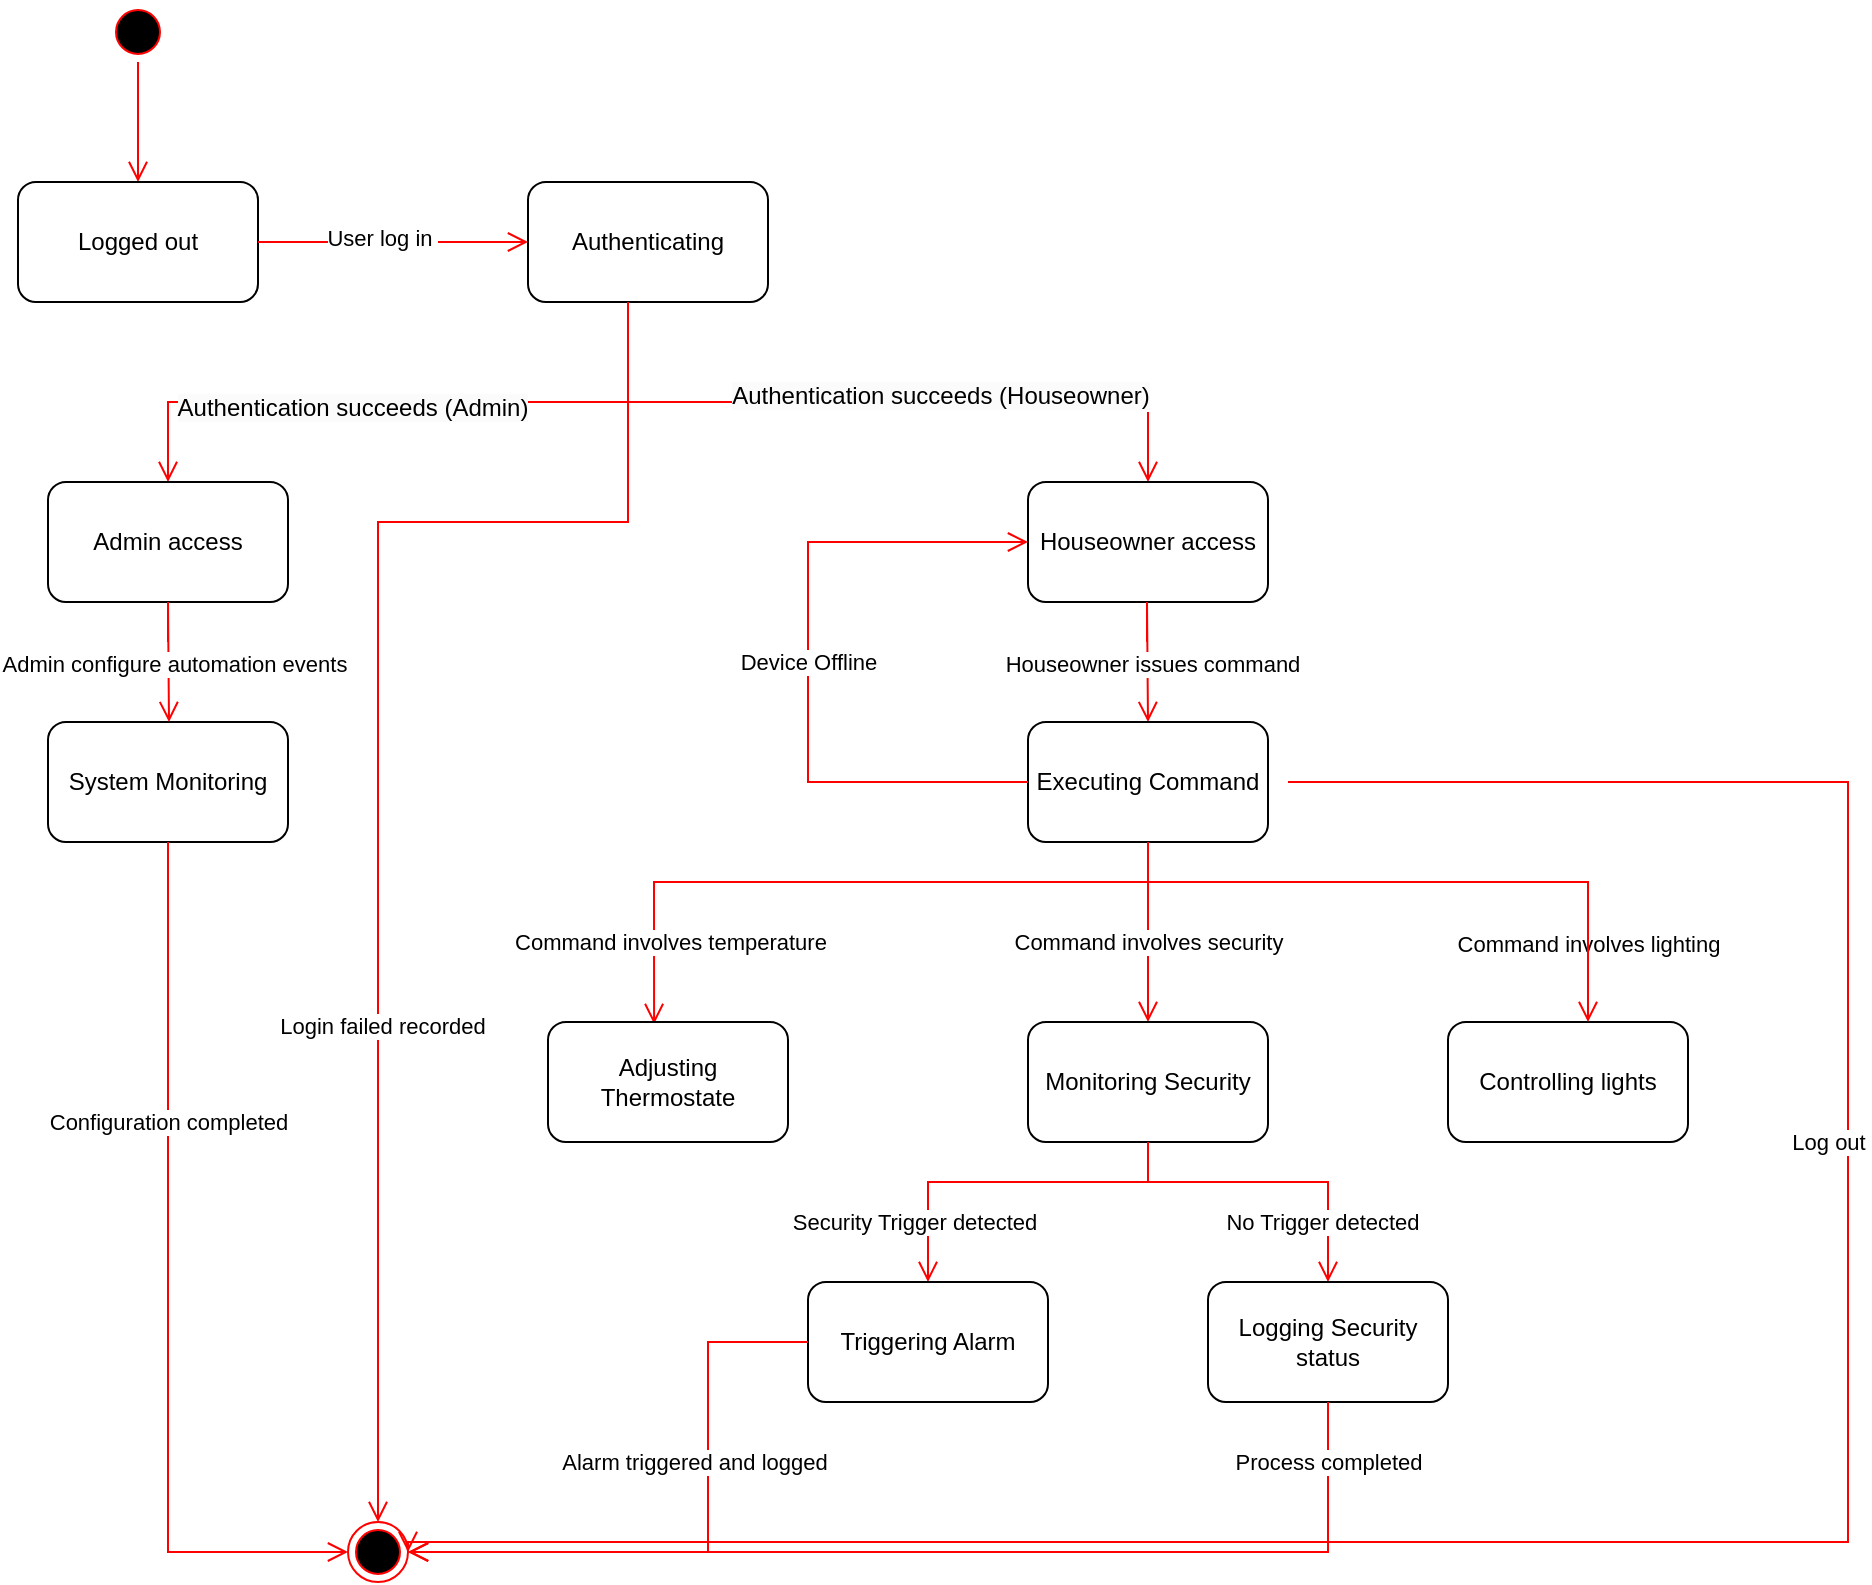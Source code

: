 <mxfile version="26.0.10">
  <diagram name="Page-1" id="58cdce13-f638-feb5-8d6f-7d28b1aa9fa0">
    <mxGraphModel dx="1114" dy="592" grid="1" gridSize="10" guides="1" tooltips="1" connect="1" arrows="1" fold="1" page="1" pageScale="1" pageWidth="1100" pageHeight="850" background="none" math="0" shadow="0">
      <root>
        <mxCell id="0" />
        <mxCell id="1" parent="0" />
        <mxCell id="BId1RjeWuYx0KZdLfufM-1" value="" style="ellipse;html=1;shape=startState;fillColor=#000000;strokeColor=#ff0000;" vertex="1" parent="1">
          <mxGeometry x="150" y="40" width="30" height="30" as="geometry" />
        </mxCell>
        <mxCell id="BId1RjeWuYx0KZdLfufM-2" value="" style="edgeStyle=orthogonalEdgeStyle;html=1;verticalAlign=bottom;endArrow=open;endSize=8;strokeColor=#ff0000;rounded=0;" edge="1" source="BId1RjeWuYx0KZdLfufM-1" parent="1">
          <mxGeometry relative="1" as="geometry">
            <mxPoint x="165" y="130" as="targetPoint" />
          </mxGeometry>
        </mxCell>
        <mxCell id="BId1RjeWuYx0KZdLfufM-3" value="Logged out" style="rounded=1;whiteSpace=wrap;html=1;" vertex="1" parent="1">
          <mxGeometry x="105" y="130" width="120" height="60" as="geometry" />
        </mxCell>
        <mxCell id="BId1RjeWuYx0KZdLfufM-4" value="" style="edgeStyle=orthogonalEdgeStyle;html=1;verticalAlign=bottom;endArrow=open;endSize=8;strokeColor=#ff0000;rounded=0;entryX=0;entryY=0.5;entryDx=0;entryDy=0;exitX=1;exitY=0.5;exitDx=0;exitDy=0;" edge="1" parent="1" source="BId1RjeWuYx0KZdLfufM-3" target="BId1RjeWuYx0KZdLfufM-6">
          <mxGeometry relative="1" as="geometry">
            <mxPoint x="164.5" y="260" as="targetPoint" />
            <mxPoint x="250" y="160" as="sourcePoint" />
            <Array as="points">
              <mxPoint x="280" y="160" />
              <mxPoint x="280" y="160" />
            </Array>
          </mxGeometry>
        </mxCell>
        <mxCell id="BId1RjeWuYx0KZdLfufM-5" value="User log in&amp;nbsp;" style="edgeLabel;html=1;align=center;verticalAlign=middle;resizable=0;points=[];" vertex="1" connectable="0" parent="BId1RjeWuYx0KZdLfufM-4">
          <mxGeometry x="-0.086" y="2" relative="1" as="geometry">
            <mxPoint as="offset" />
          </mxGeometry>
        </mxCell>
        <mxCell id="BId1RjeWuYx0KZdLfufM-6" value="Authenticating" style="rounded=1;whiteSpace=wrap;html=1;" vertex="1" parent="1">
          <mxGeometry x="360" y="130" width="120" height="60" as="geometry" />
        </mxCell>
        <mxCell id="BId1RjeWuYx0KZdLfufM-7" value="" style="edgeStyle=orthogonalEdgeStyle;html=1;verticalAlign=bottom;endArrow=open;endSize=8;strokeColor=#ff0000;rounded=0;exitX=0.5;exitY=1;exitDx=0;exitDy=0;" edge="1" parent="1">
          <mxGeometry relative="1" as="geometry">
            <mxPoint x="180" y="280" as="targetPoint" />
            <mxPoint x="410" y="190" as="sourcePoint" />
            <Array as="points">
              <mxPoint x="410" y="240" />
              <mxPoint x="180" y="240" />
            </Array>
          </mxGeometry>
        </mxCell>
        <mxCell id="BId1RjeWuYx0KZdLfufM-10" value="A" style="edgeLabel;html=1;align=center;verticalAlign=middle;resizable=0;points=[];" vertex="1" connectable="0" parent="BId1RjeWuYx0KZdLfufM-7">
          <mxGeometry x="0.212" y="2" relative="1" as="geometry">
            <mxPoint as="offset" />
          </mxGeometry>
        </mxCell>
        <mxCell id="BId1RjeWuYx0KZdLfufM-11" value="&lt;span style=&quot;font-size: 12px; text-wrap-mode: wrap; background-color: rgb(251, 251, 251);&quot;&gt;Authentication succeeds (Admin)&lt;/span&gt;" style="edgeLabel;html=1;align=center;verticalAlign=middle;resizable=0;points=[];" vertex="1" connectable="0" parent="BId1RjeWuYx0KZdLfufM-7">
          <mxGeometry x="0.175" y="3" relative="1" as="geometry">
            <mxPoint as="offset" />
          </mxGeometry>
        </mxCell>
        <mxCell id="BId1RjeWuYx0KZdLfufM-9" value="Admin access" style="rounded=1;whiteSpace=wrap;html=1;" vertex="1" parent="1">
          <mxGeometry x="120" y="280" width="120" height="60" as="geometry" />
        </mxCell>
        <mxCell id="BId1RjeWuYx0KZdLfufM-12" value="" style="edgeStyle=orthogonalEdgeStyle;html=1;verticalAlign=bottom;endArrow=open;endSize=8;strokeColor=#ff0000;rounded=0;" edge="1" parent="1">
          <mxGeometry relative="1" as="geometry">
            <mxPoint x="670" y="280" as="targetPoint" />
            <mxPoint x="410" y="190" as="sourcePoint" />
            <Array as="points">
              <mxPoint x="410" y="200" />
              <mxPoint x="410" y="240" />
              <mxPoint x="670" y="240" />
            </Array>
          </mxGeometry>
        </mxCell>
        <mxCell id="BId1RjeWuYx0KZdLfufM-13" value="A" style="edgeLabel;html=1;align=center;verticalAlign=middle;resizable=0;points=[];" vertex="1" connectable="0" parent="BId1RjeWuYx0KZdLfufM-12">
          <mxGeometry x="0.212" y="2" relative="1" as="geometry">
            <mxPoint as="offset" />
          </mxGeometry>
        </mxCell>
        <mxCell id="BId1RjeWuYx0KZdLfufM-14" value="&lt;span style=&quot;font-size: 12px; text-wrap-mode: wrap; background-color: rgb(251, 251, 251);&quot;&gt;Authentication succeeds (Houseowner)&lt;/span&gt;" style="edgeLabel;html=1;align=center;verticalAlign=middle;resizable=0;points=[];" vertex="1" connectable="0" parent="BId1RjeWuYx0KZdLfufM-12">
          <mxGeometry x="0.175" y="3" relative="1" as="geometry">
            <mxPoint as="offset" />
          </mxGeometry>
        </mxCell>
        <mxCell id="BId1RjeWuYx0KZdLfufM-15" value="Houseowner access" style="rounded=1;whiteSpace=wrap;html=1;" vertex="1" parent="1">
          <mxGeometry x="610" y="280" width="120" height="60" as="geometry" />
        </mxCell>
        <mxCell id="BId1RjeWuYx0KZdLfufM-17" value="" style="edgeStyle=orthogonalEdgeStyle;html=1;verticalAlign=bottom;endArrow=open;endSize=8;strokeColor=#ff0000;rounded=0;" edge="1" parent="1">
          <mxGeometry relative="1" as="geometry">
            <mxPoint x="670" y="400" as="targetPoint" />
            <mxPoint x="669.5" y="360" as="sourcePoint" />
            <Array as="points">
              <mxPoint x="669.5" y="340" />
              <mxPoint x="669.5" y="340" />
            </Array>
          </mxGeometry>
        </mxCell>
        <mxCell id="BId1RjeWuYx0KZdLfufM-19" value="Houseowner issues command" style="edgeLabel;html=1;align=center;verticalAlign=middle;resizable=0;points=[];" vertex="1" connectable="0" parent="BId1RjeWuYx0KZdLfufM-17">
          <mxGeometry x="0.276" y="2" relative="1" as="geometry">
            <mxPoint as="offset" />
          </mxGeometry>
        </mxCell>
        <mxCell id="BId1RjeWuYx0KZdLfufM-18" value="Executing Command" style="rounded=1;whiteSpace=wrap;html=1;" vertex="1" parent="1">
          <mxGeometry x="610" y="400" width="120" height="60" as="geometry" />
        </mxCell>
        <mxCell id="BId1RjeWuYx0KZdLfufM-20" value="System Monitoring" style="rounded=1;whiteSpace=wrap;html=1;" vertex="1" parent="1">
          <mxGeometry x="120" y="400" width="120" height="60" as="geometry" />
        </mxCell>
        <mxCell id="BId1RjeWuYx0KZdLfufM-22" value="" style="edgeStyle=orthogonalEdgeStyle;html=1;verticalAlign=bottom;endArrow=open;endSize=8;strokeColor=#ff0000;rounded=0;" edge="1" parent="1">
          <mxGeometry relative="1" as="geometry">
            <mxPoint x="180.5" y="400" as="targetPoint" />
            <mxPoint x="180" y="360" as="sourcePoint" />
            <Array as="points">
              <mxPoint x="180" y="340" />
              <mxPoint x="180" y="340" />
            </Array>
          </mxGeometry>
        </mxCell>
        <mxCell id="BId1RjeWuYx0KZdLfufM-23" value="Admin configure automation events" style="edgeLabel;html=1;align=center;verticalAlign=middle;resizable=0;points=[];" vertex="1" connectable="0" parent="BId1RjeWuYx0KZdLfufM-22">
          <mxGeometry x="0.276" y="2" relative="1" as="geometry">
            <mxPoint as="offset" />
          </mxGeometry>
        </mxCell>
        <mxCell id="BId1RjeWuYx0KZdLfufM-24" value="" style="edgeStyle=orthogonalEdgeStyle;html=1;verticalAlign=bottom;endArrow=open;endSize=8;strokeColor=#ff0000;rounded=0;entryX=0;entryY=0.5;entryDx=0;entryDy=0;exitX=0.5;exitY=1;exitDx=0;exitDy=0;" edge="1" parent="1" source="BId1RjeWuYx0KZdLfufM-20" target="BId1RjeWuYx0KZdLfufM-55">
          <mxGeometry relative="1" as="geometry">
            <mxPoint x="180" y="520" as="targetPoint" />
            <mxPoint x="179.5" y="480" as="sourcePoint" />
            <Array as="points">
              <mxPoint x="180" y="815" />
            </Array>
          </mxGeometry>
        </mxCell>
        <mxCell id="BId1RjeWuYx0KZdLfufM-25" value="Configuration completed" style="edgeLabel;html=1;align=center;verticalAlign=middle;resizable=0;points=[];" vertex="1" connectable="0" parent="BId1RjeWuYx0KZdLfufM-24">
          <mxGeometry x="0.276" y="2" relative="1" as="geometry">
            <mxPoint x="-2" y="-144" as="offset" />
          </mxGeometry>
        </mxCell>
        <mxCell id="BId1RjeWuYx0KZdLfufM-29" value="" style="edgeStyle=orthogonalEdgeStyle;html=1;verticalAlign=bottom;endArrow=open;endSize=8;strokeColor=#ff0000;rounded=0;entryX=0;entryY=0.5;entryDx=0;entryDy=0;exitX=0;exitY=0.5;exitDx=0;exitDy=0;" edge="1" parent="1" source="BId1RjeWuYx0KZdLfufM-18" target="BId1RjeWuYx0KZdLfufM-15">
          <mxGeometry relative="1" as="geometry">
            <mxPoint x="400" y="520" as="targetPoint" />
            <mxPoint x="600" y="430" as="sourcePoint" />
            <Array as="points">
              <mxPoint x="500" y="430" />
              <mxPoint x="500" y="310" />
            </Array>
          </mxGeometry>
        </mxCell>
        <mxCell id="BId1RjeWuYx0KZdLfufM-30" value="Device Offline" style="edgeLabel;html=1;align=center;verticalAlign=middle;resizable=0;points=[];" vertex="1" connectable="0" parent="BId1RjeWuYx0KZdLfufM-29">
          <mxGeometry x="0.276" y="2" relative="1" as="geometry">
            <mxPoint x="2" y="47" as="offset" />
          </mxGeometry>
        </mxCell>
        <mxCell id="BId1RjeWuYx0KZdLfufM-32" value="" style="edgeStyle=orthogonalEdgeStyle;html=1;verticalAlign=bottom;endArrow=open;endSize=8;strokeColor=#ff0000;rounded=0;exitX=0.5;exitY=1;exitDx=0;exitDy=0;entryX=0.442;entryY=0.017;entryDx=0;entryDy=0;entryPerimeter=0;" edge="1" parent="1" source="BId1RjeWuYx0KZdLfufM-18" target="BId1RjeWuYx0KZdLfufM-35">
          <mxGeometry relative="1" as="geometry">
            <mxPoint x="360" y="520" as="targetPoint" />
            <mxPoint x="669.5" y="480" as="sourcePoint" />
            <Array as="points">
              <mxPoint x="670" y="480" />
              <mxPoint x="423" y="480" />
            </Array>
          </mxGeometry>
        </mxCell>
        <mxCell id="BId1RjeWuYx0KZdLfufM-33" value="Command involves temperature" style="edgeLabel;html=1;align=center;verticalAlign=middle;resizable=0;points=[];" vertex="1" connectable="0" parent="BId1RjeWuYx0KZdLfufM-32">
          <mxGeometry x="0.276" y="2" relative="1" as="geometry">
            <mxPoint x="-44" y="28" as="offset" />
          </mxGeometry>
        </mxCell>
        <mxCell id="BId1RjeWuYx0KZdLfufM-35" value="Adjusting Thermostate" style="rounded=1;whiteSpace=wrap;html=1;" vertex="1" parent="1">
          <mxGeometry x="370" y="550" width="120" height="60" as="geometry" />
        </mxCell>
        <mxCell id="BId1RjeWuYx0KZdLfufM-36" value="" style="edgeStyle=orthogonalEdgeStyle;html=1;verticalAlign=bottom;endArrow=open;endSize=8;strokeColor=#ff0000;rounded=0;" edge="1" parent="1">
          <mxGeometry relative="1" as="geometry">
            <mxPoint x="670" y="550" as="targetPoint" />
            <mxPoint x="670" y="460" as="sourcePoint" />
            <Array as="points">
              <mxPoint x="670" y="550" />
            </Array>
          </mxGeometry>
        </mxCell>
        <mxCell id="BId1RjeWuYx0KZdLfufM-37" value="Command involves lighting" style="edgeLabel;html=1;align=center;verticalAlign=middle;resizable=0;points=[];" vertex="1" connectable="0" parent="BId1RjeWuYx0KZdLfufM-36">
          <mxGeometry x="0.276" y="2" relative="1" as="geometry">
            <mxPoint x="218" y="-7" as="offset" />
          </mxGeometry>
        </mxCell>
        <mxCell id="BId1RjeWuYx0KZdLfufM-38" value="Controlling lights" style="rounded=1;whiteSpace=wrap;html=1;" vertex="1" parent="1">
          <mxGeometry x="820" y="550" width="120" height="60" as="geometry" />
        </mxCell>
        <mxCell id="BId1RjeWuYx0KZdLfufM-39" value="" style="edgeStyle=orthogonalEdgeStyle;html=1;verticalAlign=bottom;endArrow=open;endSize=8;strokeColor=#ff0000;rounded=0;exitX=0.5;exitY=1;exitDx=0;exitDy=0;" edge="1" parent="1">
          <mxGeometry relative="1" as="geometry">
            <mxPoint x="890" y="550" as="targetPoint" />
            <mxPoint x="670" y="460" as="sourcePoint" />
            <Array as="points">
              <mxPoint x="670" y="480" />
              <mxPoint x="890" y="480" />
              <mxPoint x="890" y="530" />
              <mxPoint x="890" y="530" />
            </Array>
          </mxGeometry>
        </mxCell>
        <mxCell id="BId1RjeWuYx0KZdLfufM-40" value="Command involves security" style="edgeLabel;html=1;align=center;verticalAlign=middle;resizable=0;points=[];" vertex="1" connectable="0" parent="BId1RjeWuYx0KZdLfufM-39">
          <mxGeometry x="0.276" y="2" relative="1" as="geometry">
            <mxPoint x="-178" y="32" as="offset" />
          </mxGeometry>
        </mxCell>
        <mxCell id="BId1RjeWuYx0KZdLfufM-45" value="Monitoring Security" style="rounded=1;whiteSpace=wrap;html=1;" vertex="1" parent="1">
          <mxGeometry x="610" y="550" width="120" height="60" as="geometry" />
        </mxCell>
        <mxCell id="BId1RjeWuYx0KZdLfufM-49" value="" style="edgeStyle=orthogonalEdgeStyle;html=1;verticalAlign=bottom;endArrow=open;endSize=8;strokeColor=#ff0000;rounded=0;exitX=0.5;exitY=1;exitDx=0;exitDy=0;entryX=0.5;entryY=0;entryDx=0;entryDy=0;" edge="1" parent="1" source="BId1RjeWuYx0KZdLfufM-45" target="BId1RjeWuYx0KZdLfufM-51">
          <mxGeometry relative="1" as="geometry">
            <mxPoint x="540" y="680" as="targetPoint" />
            <mxPoint x="669.5" y="630" as="sourcePoint" />
            <Array as="points">
              <mxPoint x="670" y="630" />
              <mxPoint x="560" y="630" />
            </Array>
          </mxGeometry>
        </mxCell>
        <mxCell id="BId1RjeWuYx0KZdLfufM-50" value="Security Trigger detected" style="edgeLabel;html=1;align=center;verticalAlign=middle;resizable=0;points=[];" vertex="1" connectable="0" parent="BId1RjeWuYx0KZdLfufM-49">
          <mxGeometry x="0.276" y="2" relative="1" as="geometry">
            <mxPoint x="-22" y="18" as="offset" />
          </mxGeometry>
        </mxCell>
        <mxCell id="BId1RjeWuYx0KZdLfufM-51" value="Triggering Alarm" style="rounded=1;whiteSpace=wrap;html=1;" vertex="1" parent="1">
          <mxGeometry x="500" y="680" width="120" height="60" as="geometry" />
        </mxCell>
        <mxCell id="BId1RjeWuYx0KZdLfufM-52" value="" style="edgeStyle=orthogonalEdgeStyle;html=1;verticalAlign=bottom;endArrow=open;endSize=8;strokeColor=#ff0000;rounded=0;exitX=0.5;exitY=1;exitDx=0;exitDy=0;entryX=0.5;entryY=0;entryDx=0;entryDy=0;" edge="1" parent="1" target="BId1RjeWuYx0KZdLfufM-54">
          <mxGeometry relative="1" as="geometry">
            <mxPoint x="760" y="660" as="targetPoint" />
            <mxPoint x="670" y="620" as="sourcePoint" />
            <Array as="points">
              <mxPoint x="670" y="630" />
              <mxPoint x="760" y="630" />
            </Array>
          </mxGeometry>
        </mxCell>
        <mxCell id="BId1RjeWuYx0KZdLfufM-53" value="No Trigger detected" style="edgeLabel;html=1;align=center;verticalAlign=middle;resizable=0;points=[];" vertex="1" connectable="0" parent="BId1RjeWuYx0KZdLfufM-52">
          <mxGeometry x="0.276" y="2" relative="1" as="geometry">
            <mxPoint x="1" y="22" as="offset" />
          </mxGeometry>
        </mxCell>
        <mxCell id="BId1RjeWuYx0KZdLfufM-54" value="Logging Security status" style="rounded=1;whiteSpace=wrap;html=1;" vertex="1" parent="1">
          <mxGeometry x="700" y="680" width="120" height="60" as="geometry" />
        </mxCell>
        <mxCell id="BId1RjeWuYx0KZdLfufM-55" value="" style="ellipse;html=1;shape=endState;fillColor=#000000;strokeColor=#ff0000;" vertex="1" parent="1">
          <mxGeometry x="270" y="800" width="30" height="30" as="geometry" />
        </mxCell>
        <mxCell id="BId1RjeWuYx0KZdLfufM-56" value="" style="edgeStyle=orthogonalEdgeStyle;html=1;verticalAlign=bottom;endArrow=open;endSize=8;strokeColor=#ff0000;rounded=0;entryX=0.5;entryY=0;entryDx=0;entryDy=0;" edge="1" parent="1" target="BId1RjeWuYx0KZdLfufM-55">
          <mxGeometry relative="1" as="geometry">
            <mxPoint x="300" y="780" as="targetPoint" />
            <mxPoint x="410" y="240" as="sourcePoint" />
            <Array as="points">
              <mxPoint x="410" y="300" />
              <mxPoint x="285" y="300" />
            </Array>
          </mxGeometry>
        </mxCell>
        <mxCell id="BId1RjeWuYx0KZdLfufM-57" value="Login failed recorded" style="edgeLabel;html=1;align=center;verticalAlign=middle;resizable=0;points=[];" vertex="1" connectable="0" parent="BId1RjeWuYx0KZdLfufM-56">
          <mxGeometry x="0.276" y="2" relative="1" as="geometry">
            <mxPoint as="offset" />
          </mxGeometry>
        </mxCell>
        <mxCell id="BId1RjeWuYx0KZdLfufM-58" value="" style="edgeStyle=orthogonalEdgeStyle;html=1;verticalAlign=bottom;endArrow=open;endSize=8;strokeColor=#ff0000;rounded=0;entryX=1;entryY=0.5;entryDx=0;entryDy=0;" edge="1" parent="1" target="BId1RjeWuYx0KZdLfufM-55">
          <mxGeometry relative="1" as="geometry">
            <mxPoint x="310" y="815" as="targetPoint" />
            <mxPoint x="500" y="710" as="sourcePoint" />
            <Array as="points">
              <mxPoint x="450" y="710" />
              <mxPoint x="450" y="815" />
            </Array>
          </mxGeometry>
        </mxCell>
        <mxCell id="BId1RjeWuYx0KZdLfufM-59" value="Alarm triggered and logged" style="edgeLabel;html=1;align=center;verticalAlign=middle;resizable=0;points=[];" vertex="1" connectable="0" parent="BId1RjeWuYx0KZdLfufM-58">
          <mxGeometry x="0.276" y="2" relative="1" as="geometry">
            <mxPoint x="32" y="-47" as="offset" />
          </mxGeometry>
        </mxCell>
        <mxCell id="BId1RjeWuYx0KZdLfufM-61" value="" style="edgeStyle=orthogonalEdgeStyle;html=1;verticalAlign=bottom;endArrow=open;endSize=8;strokeColor=#ff0000;rounded=0;exitX=0.5;exitY=1;exitDx=0;exitDy=0;entryX=1;entryY=0.5;entryDx=0;entryDy=0;" edge="1" parent="1">
          <mxGeometry relative="1" as="geometry">
            <mxPoint x="300" y="815" as="targetPoint" />
            <mxPoint x="760" y="740" as="sourcePoint" />
            <Array as="points">
              <mxPoint x="760" y="815" />
            </Array>
          </mxGeometry>
        </mxCell>
        <mxCell id="BId1RjeWuYx0KZdLfufM-62" value="Process completed" style="edgeLabel;html=1;align=center;verticalAlign=middle;resizable=0;points=[];" vertex="1" connectable="0" parent="BId1RjeWuYx0KZdLfufM-61">
          <mxGeometry x="0.276" y="2" relative="1" as="geometry">
            <mxPoint x="266" y="-47" as="offset" />
          </mxGeometry>
        </mxCell>
        <mxCell id="BId1RjeWuYx0KZdLfufM-63" value="" style="edgeStyle=orthogonalEdgeStyle;html=1;verticalAlign=bottom;endArrow=open;endSize=8;strokeColor=#ff0000;rounded=0;entryX=1;entryY=0.5;entryDx=0;entryDy=0;" edge="1" parent="1" target="BId1RjeWuYx0KZdLfufM-55">
          <mxGeometry relative="1" as="geometry">
            <mxPoint x="300" y="820" as="targetPoint" />
            <mxPoint x="740" y="430" as="sourcePoint" />
            <Array as="points">
              <mxPoint x="1020" y="430" />
              <mxPoint x="1020" y="810" />
              <mxPoint x="300" y="810" />
            </Array>
          </mxGeometry>
        </mxCell>
        <mxCell id="BId1RjeWuYx0KZdLfufM-64" value="Log out" style="edgeLabel;html=1;align=center;verticalAlign=middle;resizable=0;points=[];" vertex="1" connectable="0" parent="BId1RjeWuYx0KZdLfufM-63">
          <mxGeometry x="0.276" y="2" relative="1" as="geometry">
            <mxPoint x="213" y="-202" as="offset" />
          </mxGeometry>
        </mxCell>
      </root>
    </mxGraphModel>
  </diagram>
</mxfile>
